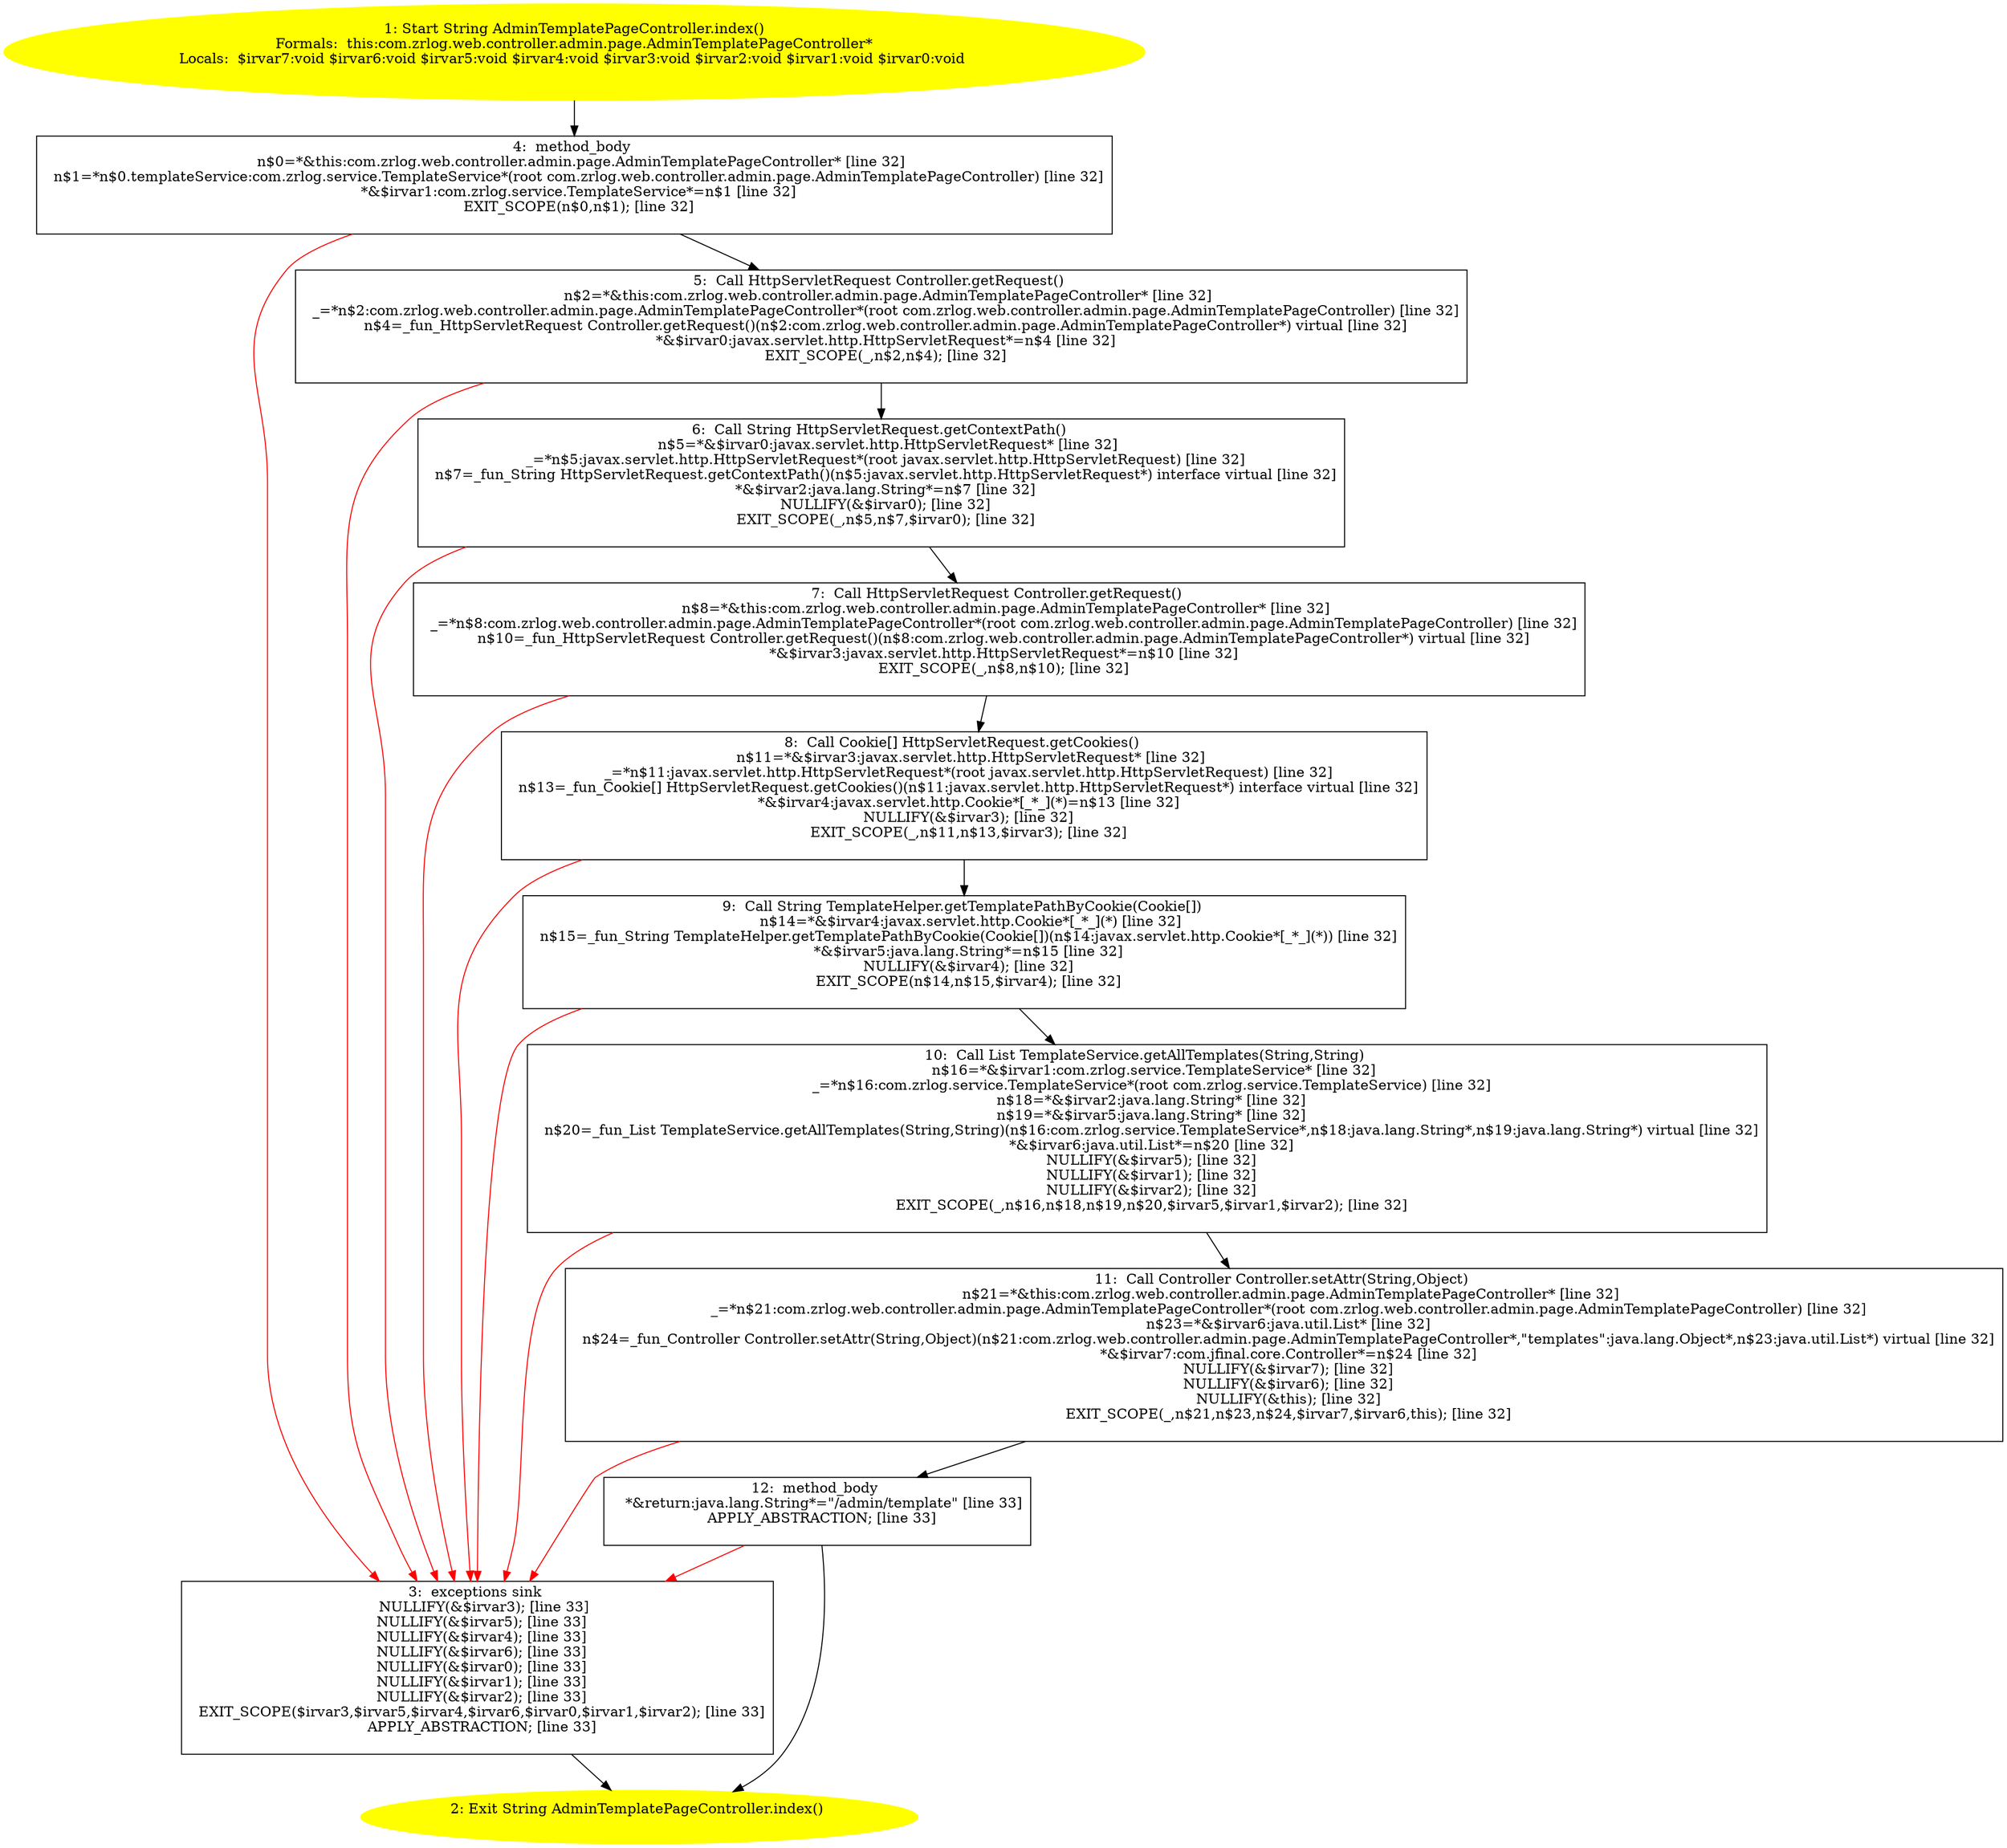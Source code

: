 /* @generated */
digraph cfg {
"com.zrlog.web.controller.admin.page.AdminTemplatePageController.index():java.lang.String.07a728db5d5a173a0d013940d054e7b9_1" [label="1: Start String AdminTemplatePageController.index()\nFormals:  this:com.zrlog.web.controller.admin.page.AdminTemplatePageController*\nLocals:  $irvar7:void $irvar6:void $irvar5:void $irvar4:void $irvar3:void $irvar2:void $irvar1:void $irvar0:void \n  " color=yellow style=filled]
	

	 "com.zrlog.web.controller.admin.page.AdminTemplatePageController.index():java.lang.String.07a728db5d5a173a0d013940d054e7b9_1" -> "com.zrlog.web.controller.admin.page.AdminTemplatePageController.index():java.lang.String.07a728db5d5a173a0d013940d054e7b9_4" ;
"com.zrlog.web.controller.admin.page.AdminTemplatePageController.index():java.lang.String.07a728db5d5a173a0d013940d054e7b9_2" [label="2: Exit String AdminTemplatePageController.index() \n  " color=yellow style=filled]
	

"com.zrlog.web.controller.admin.page.AdminTemplatePageController.index():java.lang.String.07a728db5d5a173a0d013940d054e7b9_3" [label="3:  exceptions sink \n   NULLIFY(&$irvar3); [line 33]\n  NULLIFY(&$irvar5); [line 33]\n  NULLIFY(&$irvar4); [line 33]\n  NULLIFY(&$irvar6); [line 33]\n  NULLIFY(&$irvar0); [line 33]\n  NULLIFY(&$irvar1); [line 33]\n  NULLIFY(&$irvar2); [line 33]\n  EXIT_SCOPE($irvar3,$irvar5,$irvar4,$irvar6,$irvar0,$irvar1,$irvar2); [line 33]\n  APPLY_ABSTRACTION; [line 33]\n " shape="box"]
	

	 "com.zrlog.web.controller.admin.page.AdminTemplatePageController.index():java.lang.String.07a728db5d5a173a0d013940d054e7b9_3" -> "com.zrlog.web.controller.admin.page.AdminTemplatePageController.index():java.lang.String.07a728db5d5a173a0d013940d054e7b9_2" ;
"com.zrlog.web.controller.admin.page.AdminTemplatePageController.index():java.lang.String.07a728db5d5a173a0d013940d054e7b9_4" [label="4:  method_body \n   n$0=*&this:com.zrlog.web.controller.admin.page.AdminTemplatePageController* [line 32]\n  n$1=*n$0.templateService:com.zrlog.service.TemplateService*(root com.zrlog.web.controller.admin.page.AdminTemplatePageController) [line 32]\n  *&$irvar1:com.zrlog.service.TemplateService*=n$1 [line 32]\n  EXIT_SCOPE(n$0,n$1); [line 32]\n " shape="box"]
	

	 "com.zrlog.web.controller.admin.page.AdminTemplatePageController.index():java.lang.String.07a728db5d5a173a0d013940d054e7b9_4" -> "com.zrlog.web.controller.admin.page.AdminTemplatePageController.index():java.lang.String.07a728db5d5a173a0d013940d054e7b9_5" ;
	 "com.zrlog.web.controller.admin.page.AdminTemplatePageController.index():java.lang.String.07a728db5d5a173a0d013940d054e7b9_4" -> "com.zrlog.web.controller.admin.page.AdminTemplatePageController.index():java.lang.String.07a728db5d5a173a0d013940d054e7b9_3" [color="red" ];
"com.zrlog.web.controller.admin.page.AdminTemplatePageController.index():java.lang.String.07a728db5d5a173a0d013940d054e7b9_5" [label="5:  Call HttpServletRequest Controller.getRequest() \n   n$2=*&this:com.zrlog.web.controller.admin.page.AdminTemplatePageController* [line 32]\n  _=*n$2:com.zrlog.web.controller.admin.page.AdminTemplatePageController*(root com.zrlog.web.controller.admin.page.AdminTemplatePageController) [line 32]\n  n$4=_fun_HttpServletRequest Controller.getRequest()(n$2:com.zrlog.web.controller.admin.page.AdminTemplatePageController*) virtual [line 32]\n  *&$irvar0:javax.servlet.http.HttpServletRequest*=n$4 [line 32]\n  EXIT_SCOPE(_,n$2,n$4); [line 32]\n " shape="box"]
	

	 "com.zrlog.web.controller.admin.page.AdminTemplatePageController.index():java.lang.String.07a728db5d5a173a0d013940d054e7b9_5" -> "com.zrlog.web.controller.admin.page.AdminTemplatePageController.index():java.lang.String.07a728db5d5a173a0d013940d054e7b9_6" ;
	 "com.zrlog.web.controller.admin.page.AdminTemplatePageController.index():java.lang.String.07a728db5d5a173a0d013940d054e7b9_5" -> "com.zrlog.web.controller.admin.page.AdminTemplatePageController.index():java.lang.String.07a728db5d5a173a0d013940d054e7b9_3" [color="red" ];
"com.zrlog.web.controller.admin.page.AdminTemplatePageController.index():java.lang.String.07a728db5d5a173a0d013940d054e7b9_6" [label="6:  Call String HttpServletRequest.getContextPath() \n   n$5=*&$irvar0:javax.servlet.http.HttpServletRequest* [line 32]\n  _=*n$5:javax.servlet.http.HttpServletRequest*(root javax.servlet.http.HttpServletRequest) [line 32]\n  n$7=_fun_String HttpServletRequest.getContextPath()(n$5:javax.servlet.http.HttpServletRequest*) interface virtual [line 32]\n  *&$irvar2:java.lang.String*=n$7 [line 32]\n  NULLIFY(&$irvar0); [line 32]\n  EXIT_SCOPE(_,n$5,n$7,$irvar0); [line 32]\n " shape="box"]
	

	 "com.zrlog.web.controller.admin.page.AdminTemplatePageController.index():java.lang.String.07a728db5d5a173a0d013940d054e7b9_6" -> "com.zrlog.web.controller.admin.page.AdminTemplatePageController.index():java.lang.String.07a728db5d5a173a0d013940d054e7b9_7" ;
	 "com.zrlog.web.controller.admin.page.AdminTemplatePageController.index():java.lang.String.07a728db5d5a173a0d013940d054e7b9_6" -> "com.zrlog.web.controller.admin.page.AdminTemplatePageController.index():java.lang.String.07a728db5d5a173a0d013940d054e7b9_3" [color="red" ];
"com.zrlog.web.controller.admin.page.AdminTemplatePageController.index():java.lang.String.07a728db5d5a173a0d013940d054e7b9_7" [label="7:  Call HttpServletRequest Controller.getRequest() \n   n$8=*&this:com.zrlog.web.controller.admin.page.AdminTemplatePageController* [line 32]\n  _=*n$8:com.zrlog.web.controller.admin.page.AdminTemplatePageController*(root com.zrlog.web.controller.admin.page.AdminTemplatePageController) [line 32]\n  n$10=_fun_HttpServletRequest Controller.getRequest()(n$8:com.zrlog.web.controller.admin.page.AdminTemplatePageController*) virtual [line 32]\n  *&$irvar3:javax.servlet.http.HttpServletRequest*=n$10 [line 32]\n  EXIT_SCOPE(_,n$8,n$10); [line 32]\n " shape="box"]
	

	 "com.zrlog.web.controller.admin.page.AdminTemplatePageController.index():java.lang.String.07a728db5d5a173a0d013940d054e7b9_7" -> "com.zrlog.web.controller.admin.page.AdminTemplatePageController.index():java.lang.String.07a728db5d5a173a0d013940d054e7b9_8" ;
	 "com.zrlog.web.controller.admin.page.AdminTemplatePageController.index():java.lang.String.07a728db5d5a173a0d013940d054e7b9_7" -> "com.zrlog.web.controller.admin.page.AdminTemplatePageController.index():java.lang.String.07a728db5d5a173a0d013940d054e7b9_3" [color="red" ];
"com.zrlog.web.controller.admin.page.AdminTemplatePageController.index():java.lang.String.07a728db5d5a173a0d013940d054e7b9_8" [label="8:  Call Cookie[] HttpServletRequest.getCookies() \n   n$11=*&$irvar3:javax.servlet.http.HttpServletRequest* [line 32]\n  _=*n$11:javax.servlet.http.HttpServletRequest*(root javax.servlet.http.HttpServletRequest) [line 32]\n  n$13=_fun_Cookie[] HttpServletRequest.getCookies()(n$11:javax.servlet.http.HttpServletRequest*) interface virtual [line 32]\n  *&$irvar4:javax.servlet.http.Cookie*[_*_](*)=n$13 [line 32]\n  NULLIFY(&$irvar3); [line 32]\n  EXIT_SCOPE(_,n$11,n$13,$irvar3); [line 32]\n " shape="box"]
	

	 "com.zrlog.web.controller.admin.page.AdminTemplatePageController.index():java.lang.String.07a728db5d5a173a0d013940d054e7b9_8" -> "com.zrlog.web.controller.admin.page.AdminTemplatePageController.index():java.lang.String.07a728db5d5a173a0d013940d054e7b9_9" ;
	 "com.zrlog.web.controller.admin.page.AdminTemplatePageController.index():java.lang.String.07a728db5d5a173a0d013940d054e7b9_8" -> "com.zrlog.web.controller.admin.page.AdminTemplatePageController.index():java.lang.String.07a728db5d5a173a0d013940d054e7b9_3" [color="red" ];
"com.zrlog.web.controller.admin.page.AdminTemplatePageController.index():java.lang.String.07a728db5d5a173a0d013940d054e7b9_9" [label="9:  Call String TemplateHelper.getTemplatePathByCookie(Cookie[]) \n   n$14=*&$irvar4:javax.servlet.http.Cookie*[_*_](*) [line 32]\n  n$15=_fun_String TemplateHelper.getTemplatePathByCookie(Cookie[])(n$14:javax.servlet.http.Cookie*[_*_](*)) [line 32]\n  *&$irvar5:java.lang.String*=n$15 [line 32]\n  NULLIFY(&$irvar4); [line 32]\n  EXIT_SCOPE(n$14,n$15,$irvar4); [line 32]\n " shape="box"]
	

	 "com.zrlog.web.controller.admin.page.AdminTemplatePageController.index():java.lang.String.07a728db5d5a173a0d013940d054e7b9_9" -> "com.zrlog.web.controller.admin.page.AdminTemplatePageController.index():java.lang.String.07a728db5d5a173a0d013940d054e7b9_10" ;
	 "com.zrlog.web.controller.admin.page.AdminTemplatePageController.index():java.lang.String.07a728db5d5a173a0d013940d054e7b9_9" -> "com.zrlog.web.controller.admin.page.AdminTemplatePageController.index():java.lang.String.07a728db5d5a173a0d013940d054e7b9_3" [color="red" ];
"com.zrlog.web.controller.admin.page.AdminTemplatePageController.index():java.lang.String.07a728db5d5a173a0d013940d054e7b9_10" [label="10:  Call List TemplateService.getAllTemplates(String,String) \n   n$16=*&$irvar1:com.zrlog.service.TemplateService* [line 32]\n  _=*n$16:com.zrlog.service.TemplateService*(root com.zrlog.service.TemplateService) [line 32]\n  n$18=*&$irvar2:java.lang.String* [line 32]\n  n$19=*&$irvar5:java.lang.String* [line 32]\n  n$20=_fun_List TemplateService.getAllTemplates(String,String)(n$16:com.zrlog.service.TemplateService*,n$18:java.lang.String*,n$19:java.lang.String*) virtual [line 32]\n  *&$irvar6:java.util.List*=n$20 [line 32]\n  NULLIFY(&$irvar5); [line 32]\n  NULLIFY(&$irvar1); [line 32]\n  NULLIFY(&$irvar2); [line 32]\n  EXIT_SCOPE(_,n$16,n$18,n$19,n$20,$irvar5,$irvar1,$irvar2); [line 32]\n " shape="box"]
	

	 "com.zrlog.web.controller.admin.page.AdminTemplatePageController.index():java.lang.String.07a728db5d5a173a0d013940d054e7b9_10" -> "com.zrlog.web.controller.admin.page.AdminTemplatePageController.index():java.lang.String.07a728db5d5a173a0d013940d054e7b9_11" ;
	 "com.zrlog.web.controller.admin.page.AdminTemplatePageController.index():java.lang.String.07a728db5d5a173a0d013940d054e7b9_10" -> "com.zrlog.web.controller.admin.page.AdminTemplatePageController.index():java.lang.String.07a728db5d5a173a0d013940d054e7b9_3" [color="red" ];
"com.zrlog.web.controller.admin.page.AdminTemplatePageController.index():java.lang.String.07a728db5d5a173a0d013940d054e7b9_11" [label="11:  Call Controller Controller.setAttr(String,Object) \n   n$21=*&this:com.zrlog.web.controller.admin.page.AdminTemplatePageController* [line 32]\n  _=*n$21:com.zrlog.web.controller.admin.page.AdminTemplatePageController*(root com.zrlog.web.controller.admin.page.AdminTemplatePageController) [line 32]\n  n$23=*&$irvar6:java.util.List* [line 32]\n  n$24=_fun_Controller Controller.setAttr(String,Object)(n$21:com.zrlog.web.controller.admin.page.AdminTemplatePageController*,\"templates\":java.lang.Object*,n$23:java.util.List*) virtual [line 32]\n  *&$irvar7:com.jfinal.core.Controller*=n$24 [line 32]\n  NULLIFY(&$irvar7); [line 32]\n  NULLIFY(&$irvar6); [line 32]\n  NULLIFY(&this); [line 32]\n  EXIT_SCOPE(_,n$21,n$23,n$24,$irvar7,$irvar6,this); [line 32]\n " shape="box"]
	

	 "com.zrlog.web.controller.admin.page.AdminTemplatePageController.index():java.lang.String.07a728db5d5a173a0d013940d054e7b9_11" -> "com.zrlog.web.controller.admin.page.AdminTemplatePageController.index():java.lang.String.07a728db5d5a173a0d013940d054e7b9_12" ;
	 "com.zrlog.web.controller.admin.page.AdminTemplatePageController.index():java.lang.String.07a728db5d5a173a0d013940d054e7b9_11" -> "com.zrlog.web.controller.admin.page.AdminTemplatePageController.index():java.lang.String.07a728db5d5a173a0d013940d054e7b9_3" [color="red" ];
"com.zrlog.web.controller.admin.page.AdminTemplatePageController.index():java.lang.String.07a728db5d5a173a0d013940d054e7b9_12" [label="12:  method_body \n   *&return:java.lang.String*=\"/admin/template\" [line 33]\n  APPLY_ABSTRACTION; [line 33]\n " shape="box"]
	

	 "com.zrlog.web.controller.admin.page.AdminTemplatePageController.index():java.lang.String.07a728db5d5a173a0d013940d054e7b9_12" -> "com.zrlog.web.controller.admin.page.AdminTemplatePageController.index():java.lang.String.07a728db5d5a173a0d013940d054e7b9_2" ;
	 "com.zrlog.web.controller.admin.page.AdminTemplatePageController.index():java.lang.String.07a728db5d5a173a0d013940d054e7b9_12" -> "com.zrlog.web.controller.admin.page.AdminTemplatePageController.index():java.lang.String.07a728db5d5a173a0d013940d054e7b9_3" [color="red" ];
}

